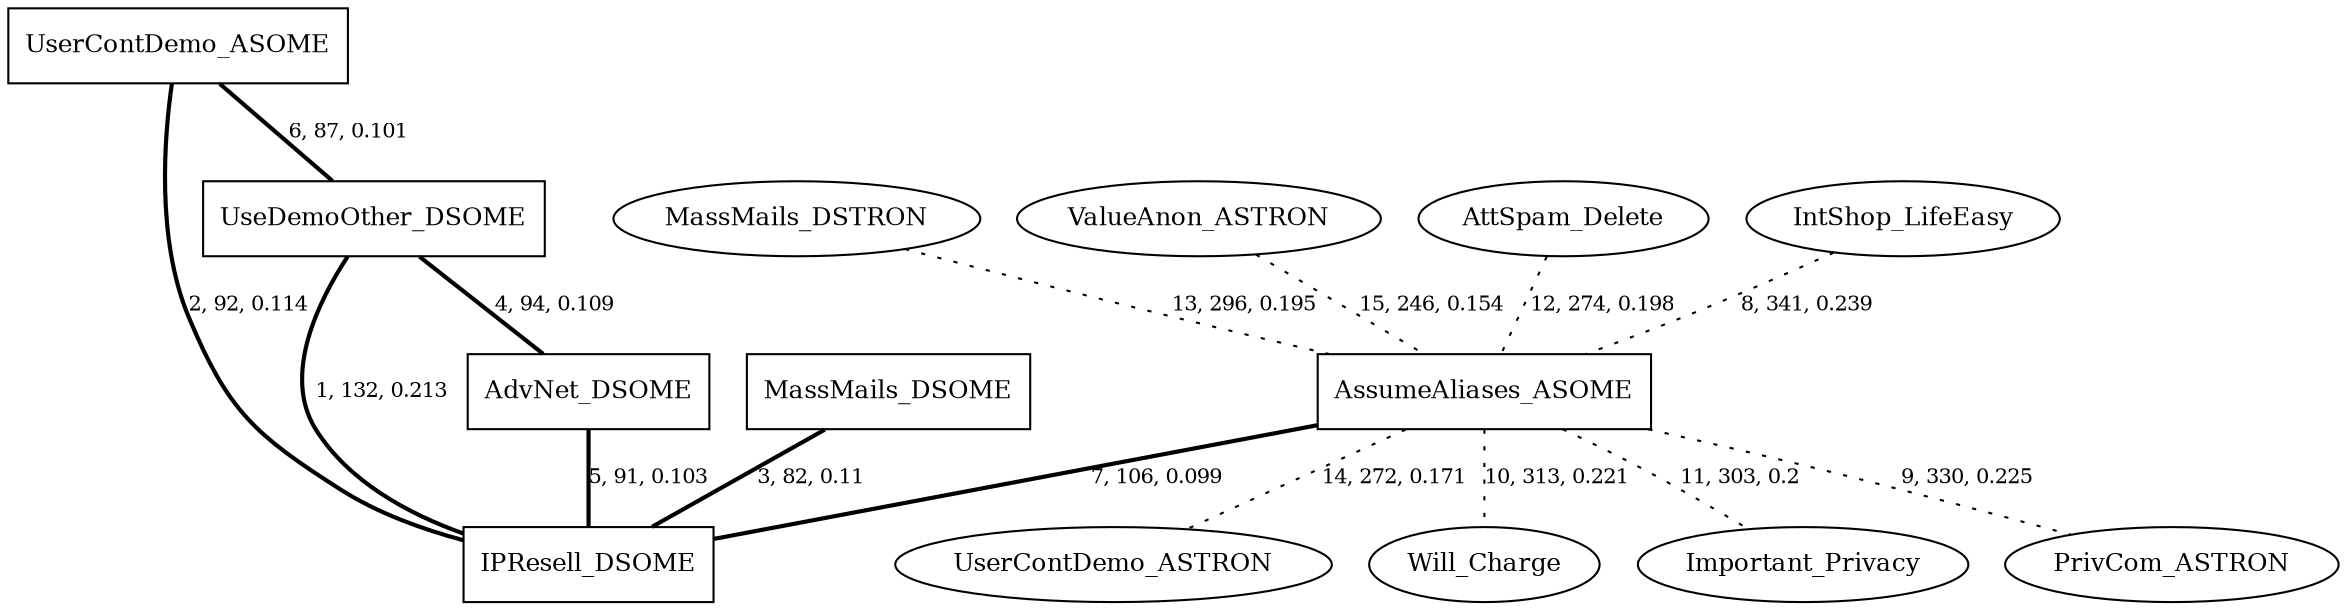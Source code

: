 graph G{
    UserContDemo_ASTRON [label="UserContDemo_ASTRON", fontsize=12];
    Will_Charge [label="Will_Charge", fontsize=12];
    Important_Privacy [label="Important_Privacy", fontsize=12];
    IPResell_DSOME [label="IPResell_DSOME", fontsize=12, shape=box];
    AdvNet_DSOME [label="AdvNet_DSOME", fontsize=12, shape=box];
    PrivCom_ASTRON [label="PrivCom_ASTRON", fontsize=12];
    AssumeAliases_ASOME [label="AssumeAliases_ASOME", fontsize=12, shape=box];
    MassMails_DSTRON [label="MassMails_DSTRON", fontsize=12];
    UseDemoOther_DSOME [label="UseDemoOther_DSOME", fontsize=12, shape=box];
    UserContDemo_ASOME [label="UserContDemo_ASOME", fontsize=12, shape=box];
    ValueAnon_ASTRON [label="ValueAnon_ASTRON", fontsize=12];
    AttSpam_Delete [label="AttSpam_Delete", fontsize=12];
    IntShop_LifeEasy [label="IntShop_LifeEasy", fontsize=12];
    MassMails_DSOME [label="MassMails_DSOME", fontsize=12, shape=box];
    UseDemoOther_DSOME -- AdvNet_DSOME [label="4, 94, 0.109", fontsize=10, style=bold];
    UserContDemo_ASOME -- UseDemoOther_DSOME [label="6, 87, 0.101", fontsize=10, style=bold];
    IntShop_LifeEasy -- AssumeAliases_ASOME [label="8, 341, 0.239", fontsize=10, style=dotted];
    UseDemoOther_DSOME -- IPResell_DSOME [label="1, 132, 0.213", fontsize=10, style=bold];
    AdvNet_DSOME -- IPResell_DSOME [label="5, 91, 0.103", fontsize=10, style=bold];
    UserContDemo_ASOME -- IPResell_DSOME [label="2, 92, 0.114", fontsize=10, style=bold];
    AssumeAliases_ASOME -- PrivCom_ASTRON [label="9, 330, 0.225", fontsize=10, style=dotted];
    ValueAnon_ASTRON -- AssumeAliases_ASOME [label="15, 246, 0.154", fontsize=10, style=dotted];
    AssumeAliases_ASOME -- IPResell_DSOME [label="7, 106, 0.099", fontsize=10, style=bold];
    AssumeAliases_ASOME -- Important_Privacy [label="11, 303, 0.2", fontsize=10, style=dotted];
    AssumeAliases_ASOME -- Will_Charge [label="10, 313, 0.221", fontsize=10, style=dotted];
    AssumeAliases_ASOME -- UserContDemo_ASTRON [label="14, 272, 0.171", fontsize=10, style=dotted];
    MassMails_DSTRON -- AssumeAliases_ASOME [label="13, 296, 0.195", fontsize=10, style=dotted];
    AttSpam_Delete -- AssumeAliases_ASOME [label="12, 274, 0.198", fontsize=10, style=dotted];
    MassMails_DSOME -- IPResell_DSOME [label="3, 82, 0.11", fontsize=10, style=bold];
}

